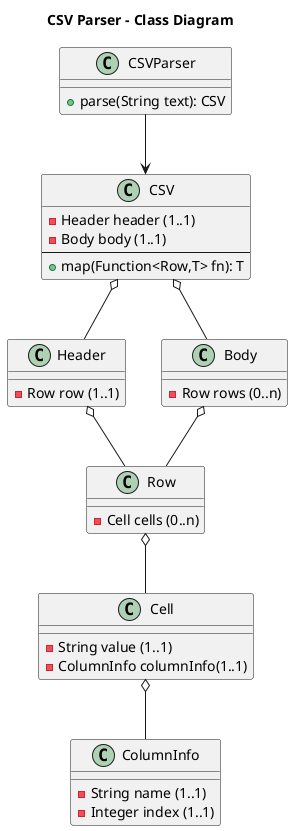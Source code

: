 @startuml

title CSV Parser - Class Diagram


class CSVParser {
  +parse(String text): CSV
}

class CSV {
  -Header header (1..1)
  -Body body (1..1)
  --
  +map(Function<Row,T> fn): T
}

class Header {
  -Row row (1..1)
}

class Body {
  -Row rows (0..n)
}

class Row {
  -Cell cells (0..n)
}

class Cell {
  -String value (1..1)
  -ColumnInfo columnInfo(1..1)
}

class ColumnInfo {
  -String name (1..1)
  -Integer index (1..1)
}

CSVParser -down-> CSV
CSV o-down- Header
CSV o-down- Body
Body o-down- Row
Header o-down- Row
Row o-down- Cell
Cell o-down- ColumnInfo

@enduml